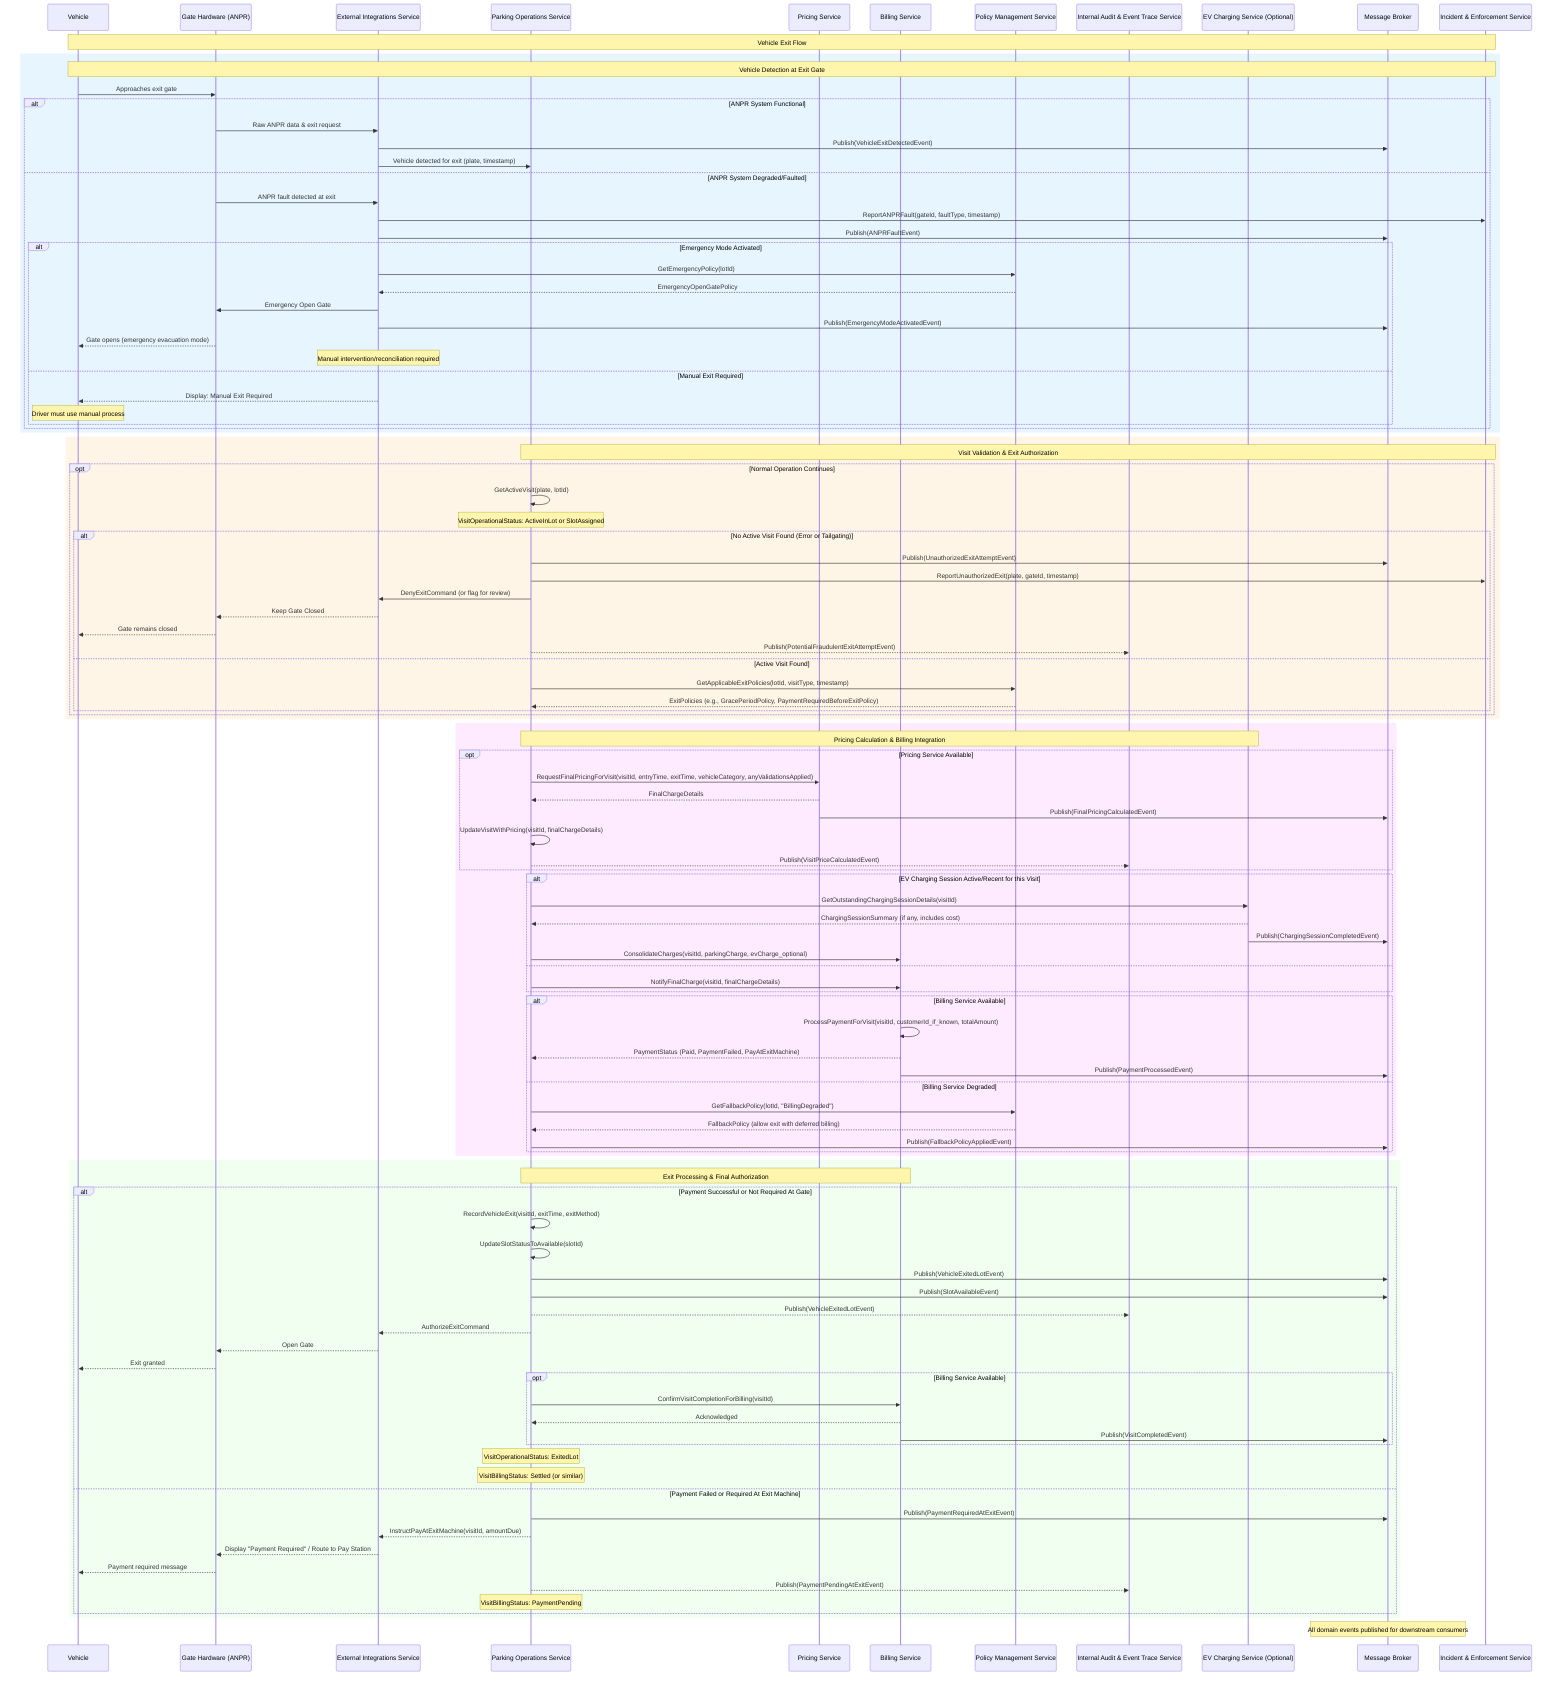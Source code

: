 sequenceDiagram
    participant V as Vehicle
    participant GateHW as Gate Hardware (ANPR)
    participant ExtInt as External Integrations Service
    participant PO as Parking Operations Service
    participant PS as Pricing Service
    participant BS as Billing Service
    participant PolMS as Policy Management Service
    participant IAET as Internal Audit & Event Trace Service
    participant EVCS as EV Charging Service (Optional)
    participant MB as Message Broker
    participant IES as Incident & Enforcement Service

    Note over V, IES:  Vehicle Exit Flow

    %% Vehicle Detection & ANPR Processing at Exit
    rect rgb(230, 245, 255)
    Note over V, IES: Vehicle Detection at Exit Gate
    V->>GateHW: Approaches exit gate
    
    alt ANPR System Functional
        GateHW->>ExtInt: Raw ANPR data & exit request
        ExtInt->>MB: Publish(VehicleExitDetectedEvent)
        ExtInt->>PO: Vehicle detected for exit (plate, timestamp)
    else ANPR System Degraded/Faulted
        GateHW->>ExtInt: ANPR fault detected at exit
        ExtInt->>IES: ReportANPRFault(gateId, faultType, timestamp)
        ExtInt->>MB: Publish(ANPRFaultEvent)
        
        alt Emergency Mode Activated
            ExtInt->>PolMS: GetEmergencyPolicy(lotId)
            PolMS-->>ExtInt: EmergencyOpenGatePolicy
            ExtInt->>GateHW: Emergency Open Gate
            ExtInt->>MB: Publish(EmergencyModeActivatedEvent)
            GateHW-->>V: Gate opens (emergency evacuation mode)
            Note over ExtInt: Manual intervention/reconciliation required
        else Manual Exit Required
            ExtInt-->>V: Display: Manual Exit Required
            Note over V: Driver must use manual process
        end
    end
    end

    %% Visit Validation & Exit Authorization
    rect rgb(255, 245, 230)
    Note over PO, IES: Visit Validation & Exit Authorization
    opt Normal Operation Continues
        PO->>PO: GetActiveVisit(plate, lotId)
        Note over PO: VisitOperationalStatus: ActiveInLot or SlotAssigned

        alt No Active Visit Found (Error or Tailgating)
            PO->>MB: Publish(UnauthorizedExitAttemptEvent)
            PO->>IES: ReportUnauthorizedExit(plate, gateId, timestamp)
            PO->>ExtInt: DenyExitCommand (or flag for review)
            ExtInt-->>GateHW: Keep Gate Closed
            GateHW-->>V: Gate remains closed
            PO-->>IAET: Publish(PotentialFraudulentExitAttemptEvent)
        else Active Visit Found
            PO->>PolMS: GetApplicableExitPolicies(lotId, visitType, timestamp)
            PolMS-->>PO: ExitPolicies (e.g., GracePeriodPolicy, PaymentRequiredBeforeExitPolicy)
        end
    end
    end

    %% Pricing & Billing Calculation
    rect rgb(255, 235, 255)
    Note over PO, EVCS: Pricing Calculation & Billing Integration

    opt Pricing Service Available
        PO->>PS: RequestFinalPricingForVisit(visitId, entryTime, exitTime, vehicleCategory, anyValidationsApplied)
        PS-->>PO: FinalChargeDetails
        PS->>MB: Publish(FinalPricingCalculatedEvent)
        PO->>PO: UpdateVisitWithPricing(visitId, finalChargeDetails)
        PO-->>IAET: Publish(VisitPriceCalculatedEvent)
    end

    alt EV Charging Session Active/Recent for this Visit
        PO->>EVCS: GetOutstandingChargingSessionDetails(visitId)
        EVCS-->>PO: ChargingSessionSummary (if any, includes cost)
        EVCS->>MB: Publish(ChargingSessionCompletedEvent)
        PO->>BS: ConsolidateCharges(visitId, parkingCharge, evCharge_optional)
    else
        PO->>BS: NotifyFinalCharge(visitId, finalChargeDetails)
    end
    
    alt Billing Service Available
        BS->>BS: ProcessPaymentForVisit(visitId, customerId_if_known, totalAmount)
        BS-->>PO: PaymentStatus (Paid, PaymentFailed, PayAtExitMachine)
        BS->>MB: Publish(PaymentProcessedEvent)
    else Billing Service Degraded
        PO->>PolMS: GetFallbackPolicy(lotId, "BillingDegraded")
        PolMS-->>PO: FallbackPolicy (allow exit with deferred billing)
        PO->>MB: Publish(FallbackPolicyAppliedEvent)
    end
    end

    %% Exit Processing & Gate Control
    rect rgb(240, 255, 240)
    Note over PO, BS: Exit Processing & Final Authorization
    alt Payment Successful or Not Required At Gate
        PO->>PO: RecordVehicleExit(visitId, exitTime, exitMethod)
        PO->>PO: UpdateSlotStatusToAvailable(slotId)
        PO->>MB: Publish(VehicleExitedLotEvent)
        PO->>MB: Publish(SlotAvailableEvent)
        PO-->>IAET: Publish(VehicleExitedLotEvent)
        PO-->>ExtInt: AuthorizeExitCommand
        ExtInt-->>GateHW: Open Gate
        GateHW-->>V: Exit granted
        
        opt Billing Service Available
            PO->>BS: ConfirmVisitCompletionForBilling(visitId)
            BS-->>PO: Acknowledged
            BS->>MB: Publish(VisitCompletedEvent)
        end
        
        Note over PO: VisitOperationalStatus: ExitedLot
        Note over PO: VisitBillingStatus: Settled (or similar)
    else Payment Failed or Required At Exit Machine
        PO->>MB: Publish(PaymentRequiredAtExitEvent)
        PO-->>ExtInt: InstructPayAtExitMachine(visitId, amountDue)
        ExtInt-->>GateHW: Display "Payment Required" / Route to Pay Station
        GateHW-->>V: Payment required message
        PO-->>IAET: Publish(PaymentPendingAtExitEvent)
        Note over PO: VisitBillingStatus: PaymentPending
    end
    end

    Note over MB: All domain events published for downstream consumers